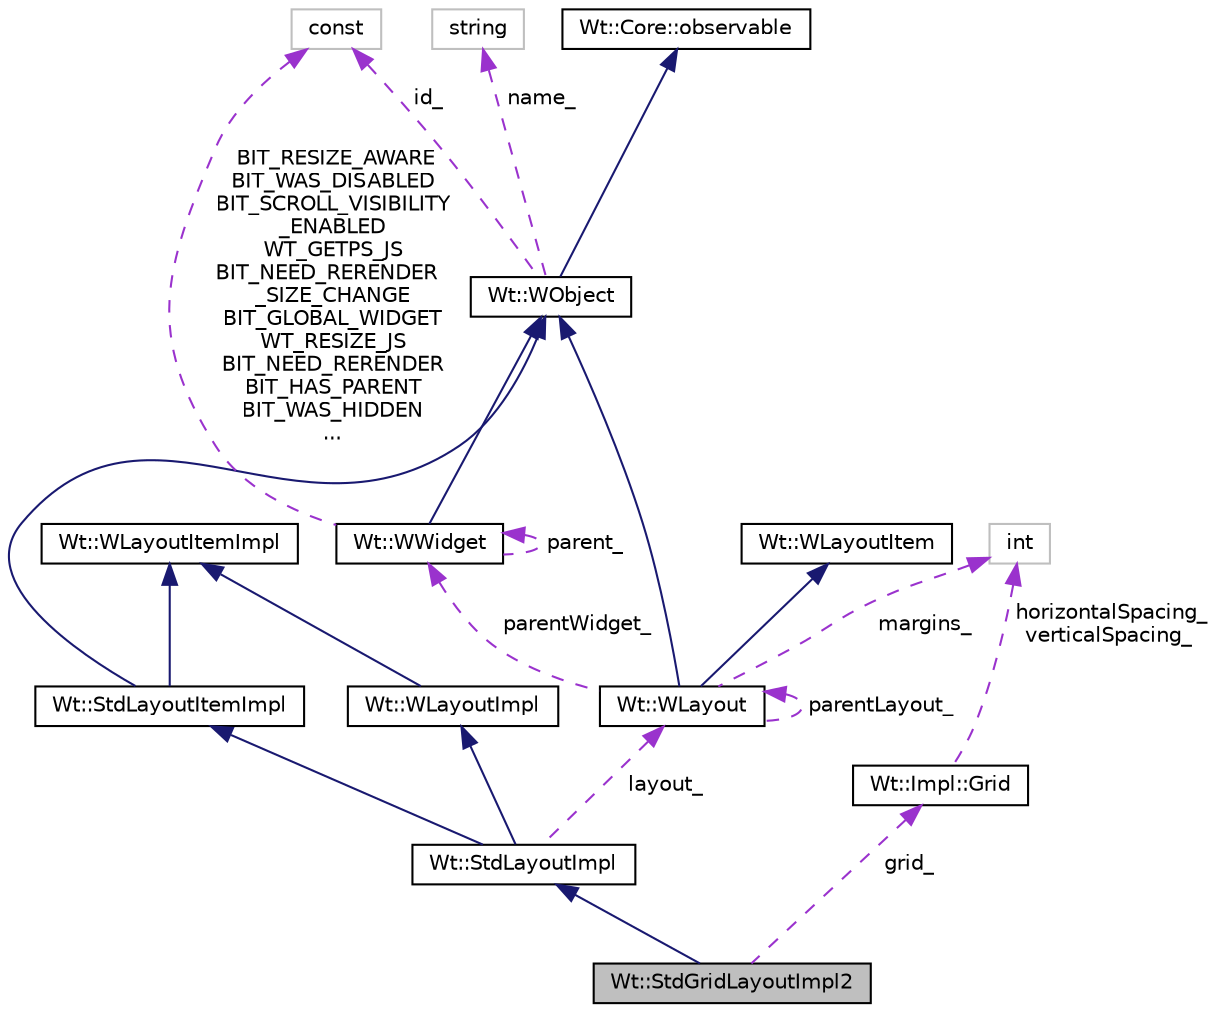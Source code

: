 digraph "Wt::StdGridLayoutImpl2"
{
 // LATEX_PDF_SIZE
  edge [fontname="Helvetica",fontsize="10",labelfontname="Helvetica",labelfontsize="10"];
  node [fontname="Helvetica",fontsize="10",shape=record];
  Node1 [label="Wt::StdGridLayoutImpl2",height=0.2,width=0.4,color="black", fillcolor="grey75", style="filled", fontcolor="black",tooltip=" "];
  Node2 -> Node1 [dir="back",color="midnightblue",fontsize="10",style="solid"];
  Node2 [label="Wt::StdLayoutImpl",height=0.2,width=0.4,color="black", fillcolor="white", style="filled",URL="$classWt_1_1StdLayoutImpl.html",tooltip=" "];
  Node3 -> Node2 [dir="back",color="midnightblue",fontsize="10",style="solid"];
  Node3 [label="Wt::StdLayoutItemImpl",height=0.2,width=0.4,color="black", fillcolor="white", style="filled",URL="$classWt_1_1StdLayoutItemImpl.html",tooltip=" "];
  Node4 -> Node3 [dir="back",color="midnightblue",fontsize="10",style="solid"];
  Node4 [label="Wt::WObject",height=0.2,width=0.4,color="black", fillcolor="white", style="filled",URL="$classWt_1_1WObject.html",tooltip="A base class for objects that participate in the signal/slot system."];
  Node5 -> Node4 [dir="back",color="midnightblue",fontsize="10",style="solid"];
  Node5 [label="Wt::Core::observable",height=0.2,width=0.4,color="black", fillcolor="white", style="filled",URL="$classWt_1_1Core_1_1observable.html",tooltip="A base class for objects whose life-time can be tracked."];
  Node6 -> Node4 [dir="back",color="darkorchid3",fontsize="10",style="dashed",label=" name_" ];
  Node6 [label="string",height=0.2,width=0.4,color="grey75", fillcolor="white", style="filled",tooltip=" "];
  Node7 -> Node4 [dir="back",color="darkorchid3",fontsize="10",style="dashed",label=" id_" ];
  Node7 [label="const",height=0.2,width=0.4,color="grey75", fillcolor="white", style="filled",tooltip=" "];
  Node8 -> Node3 [dir="back",color="midnightblue",fontsize="10",style="solid"];
  Node8 [label="Wt::WLayoutItemImpl",height=0.2,width=0.4,color="black", fillcolor="white", style="filled",URL="$classWt_1_1WLayoutItemImpl.html",tooltip="An abstract base class for implementing layout managers."];
  Node9 -> Node2 [dir="back",color="midnightblue",fontsize="10",style="solid"];
  Node9 [label="Wt::WLayoutImpl",height=0.2,width=0.4,color="black", fillcolor="white", style="filled",URL="$classWt_1_1WLayoutImpl.html",tooltip="An abstract base class for implementing layout managers."];
  Node8 -> Node9 [dir="back",color="midnightblue",fontsize="10",style="solid"];
  Node10 -> Node2 [dir="back",color="darkorchid3",fontsize="10",style="dashed",label=" layout_" ];
  Node10 [label="Wt::WLayout",height=0.2,width=0.4,color="black", fillcolor="white", style="filled",URL="$classWt_1_1WLayout.html",tooltip="An abstract base class for layout managers."];
  Node11 -> Node10 [dir="back",color="midnightblue",fontsize="10",style="solid"];
  Node11 [label="Wt::WLayoutItem",height=0.2,width=0.4,color="black", fillcolor="white", style="filled",URL="$classWt_1_1WLayoutItem.html",tooltip="An abstract base class for items that can participate in a layout."];
  Node4 -> Node10 [dir="back",color="midnightblue",fontsize="10",style="solid"];
  Node12 -> Node10 [dir="back",color="darkorchid3",fontsize="10",style="dashed",label=" margins_" ];
  Node12 [label="int",height=0.2,width=0.4,color="grey75", fillcolor="white", style="filled",tooltip=" "];
  Node13 -> Node10 [dir="back",color="darkorchid3",fontsize="10",style="dashed",label=" parentWidget_" ];
  Node13 [label="Wt::WWidget",height=0.2,width=0.4,color="black", fillcolor="white", style="filled",URL="$classWt_1_1WWidget.html",tooltip="The abstract base class for a user-interface component."];
  Node4 -> Node13 [dir="back",color="midnightblue",fontsize="10",style="solid"];
  Node13 -> Node13 [dir="back",color="darkorchid3",fontsize="10",style="dashed",label=" parent_" ];
  Node7 -> Node13 [dir="back",color="darkorchid3",fontsize="10",style="dashed",label=" BIT_RESIZE_AWARE\nBIT_WAS_DISABLED\nBIT_SCROLL_VISIBILITY\l_ENABLED\nWT_GETPS_JS\nBIT_NEED_RERENDER\l_SIZE_CHANGE\nBIT_GLOBAL_WIDGET\nWT_RESIZE_JS\nBIT_NEED_RERENDER\nBIT_HAS_PARENT\nBIT_WAS_HIDDEN\n..." ];
  Node10 -> Node10 [dir="back",color="darkorchid3",fontsize="10",style="dashed",label=" parentLayout_" ];
  Node14 -> Node1 [dir="back",color="darkorchid3",fontsize="10",style="dashed",label=" grid_" ];
  Node14 [label="Wt::Impl::Grid",height=0.2,width=0.4,color="black", fillcolor="white", style="filled",URL="$structWt_1_1Impl_1_1Grid.html",tooltip=" "];
  Node12 -> Node14 [dir="back",color="darkorchid3",fontsize="10",style="dashed",label=" horizontalSpacing_\nverticalSpacing_" ];
}
